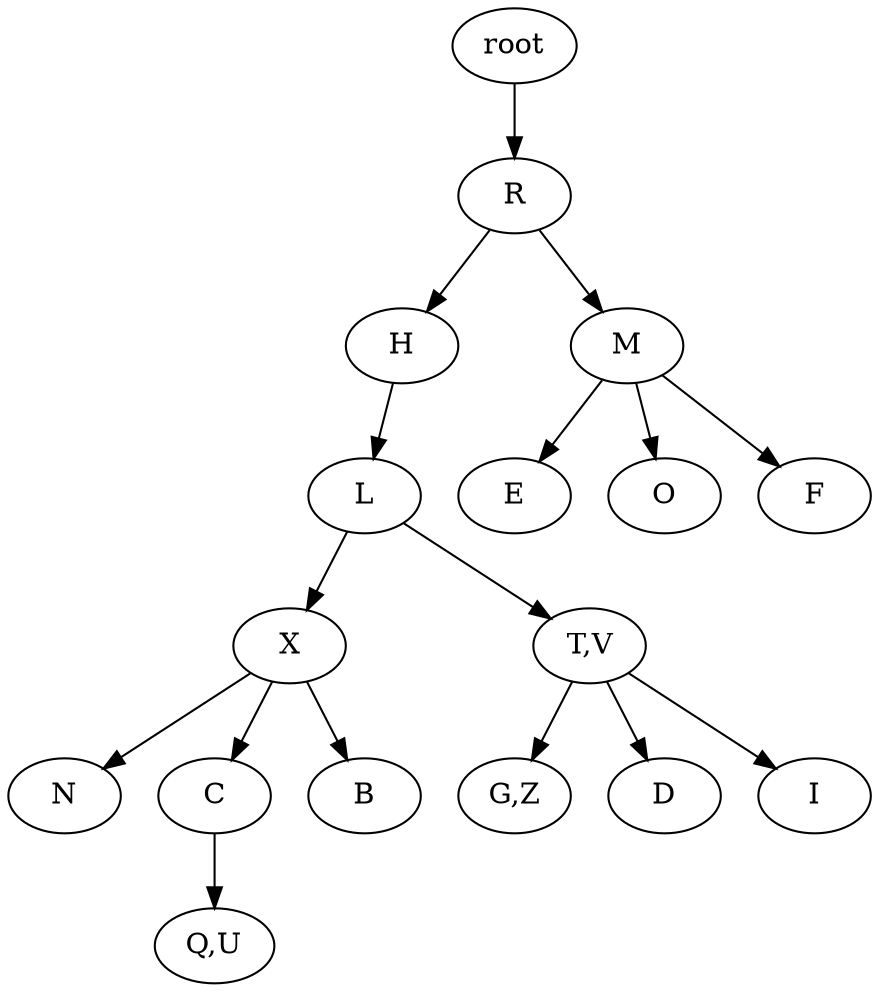 strict digraph G {
	graph [name=G];
	0	 [label=root];
	1	 [label=R];
	0 -> 1;
	2	 [label=H];
	1 -> 2;
	3	 [label=M];
	1 -> 3;
	4	 [label=L];
	2 -> 4;
	15	 [label=E];
	3 -> 15;
	16	 [label=O];
	3 -> 16;
	17	 [label=F];
	3 -> 17;
	6	 [label=X];
	4 -> 6;
	7	 [label="T,V"];
	4 -> 7;
	9	 [label=N];
	6 -> 9;
	10	 [label=C];
	6 -> 10;
	11	 [label=B];
	6 -> 11;
	12	 [label="G,Z"];
	7 -> 12;
	13	 [label=D];
	7 -> 13;
	14	 [label=I];
	7 -> 14;
	19	 [label="Q,U"];
	10 -> 19;
}

